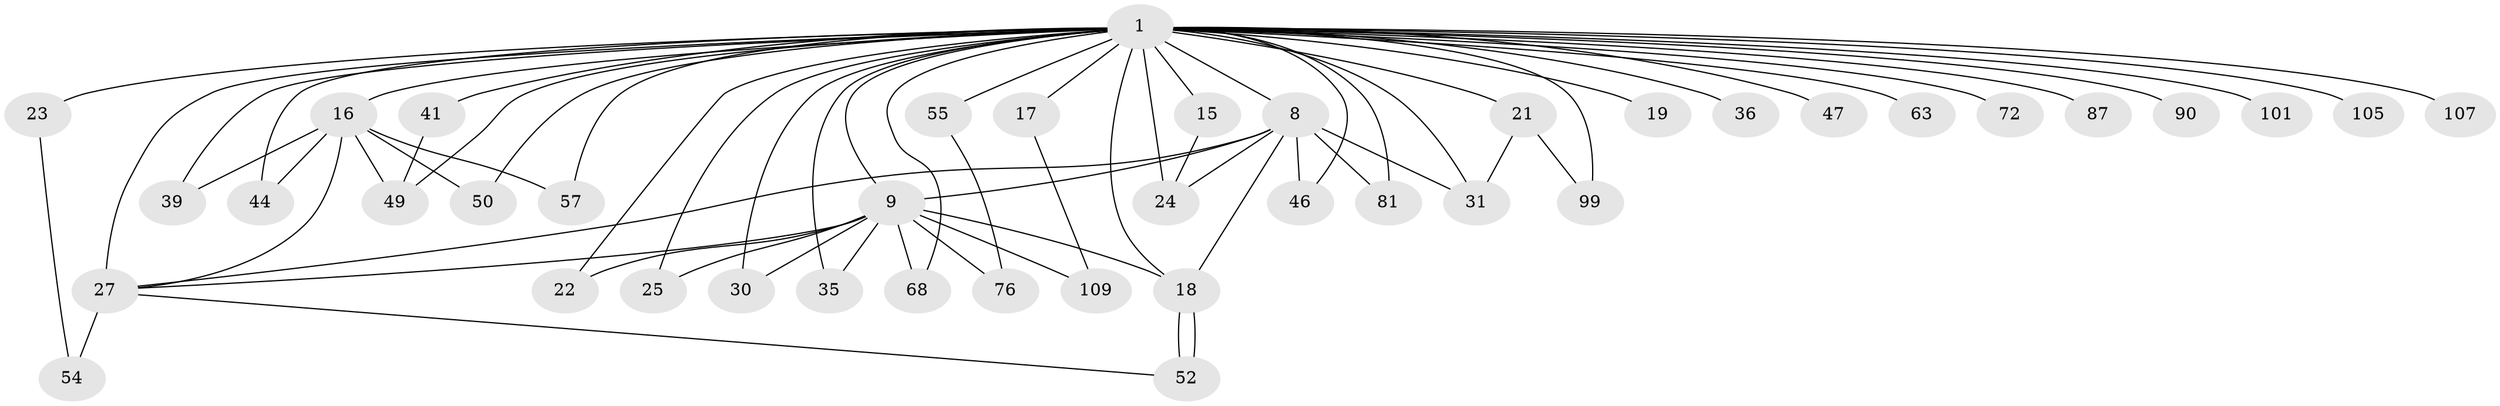 // original degree distribution, {17: 0.014388489208633094, 26: 0.007194244604316547, 24: 0.014388489208633094, 38: 0.007194244604316547, 16: 0.007194244604316547, 32: 0.007194244604316547, 21: 0.007194244604316547, 22: 0.007194244604316547, 6: 0.04316546762589928, 2: 0.539568345323741, 5: 0.05755395683453238, 8: 0.007194244604316547, 3: 0.20863309352517986, 9: 0.007194244604316547, 7: 0.007194244604316547, 4: 0.05755395683453238}
// Generated by graph-tools (version 1.1) at 2025/17/03/04/25 18:17:46]
// undirected, 41 vertices, 69 edges
graph export_dot {
graph [start="1"]
  node [color=gray90,style=filled];
  1 [super="+2"];
  8 [super="+102+75+67+103+38+70+13"];
  9 [super="+14"];
  15 [super="+43"];
  16 [super="+60+80+83"];
  17;
  18;
  19;
  21;
  22;
  23 [super="+51"];
  24;
  25 [super="+69"];
  27 [super="+62+88+48+29"];
  30 [super="+92"];
  31 [super="+84"];
  35;
  36;
  39;
  41 [super="+96"];
  44;
  46 [super="+124"];
  47;
  49;
  50;
  52;
  54;
  55 [super="+64"];
  57;
  63;
  68;
  72;
  76;
  81;
  87;
  90;
  99;
  101;
  105;
  107;
  109;
  1 -- 8 [weight=20];
  1 -- 9 [weight=9];
  1 -- 21 [weight=4];
  1 -- 22;
  1 -- 25 [weight=4];
  1 -- 50;
  1 -- 105 [weight=2];
  1 -- 30 [weight=2];
  1 -- 15 [weight=7];
  1 -- 16 [weight=7];
  1 -- 17 [weight=2];
  1 -- 18 [weight=2];
  1 -- 19 [weight=2];
  1 -- 23 [weight=5];
  1 -- 24 [weight=3];
  1 -- 27 [weight=10];
  1 -- 31 [weight=2];
  1 -- 35;
  1 -- 36 [weight=2];
  1 -- 39;
  1 -- 41 [weight=2];
  1 -- 44 [weight=2];
  1 -- 46 [weight=2];
  1 -- 47;
  1 -- 49 [weight=3];
  1 -- 55 [weight=3];
  1 -- 57;
  1 -- 63 [weight=2];
  1 -- 68;
  1 -- 72 [weight=2];
  1 -- 81;
  1 -- 87;
  1 -- 90 [weight=2];
  1 -- 99 [weight=2];
  1 -- 101 [weight=2];
  1 -- 107;
  8 -- 9;
  8 -- 31;
  8 -- 46;
  8 -- 24;
  8 -- 18;
  8 -- 81;
  8 -- 27;
  9 -- 18;
  9 -- 22;
  9 -- 27 [weight=2];
  9 -- 68;
  9 -- 109;
  9 -- 25;
  9 -- 35;
  9 -- 76;
  9 -- 30;
  15 -- 24;
  16 -- 39;
  16 -- 50;
  16 -- 57;
  16 -- 49;
  16 -- 44;
  16 -- 27;
  17 -- 109;
  18 -- 52;
  18 -- 52;
  21 -- 99;
  21 -- 31;
  23 -- 54;
  27 -- 52;
  27 -- 54;
  41 -- 49;
  55 -- 76;
}
